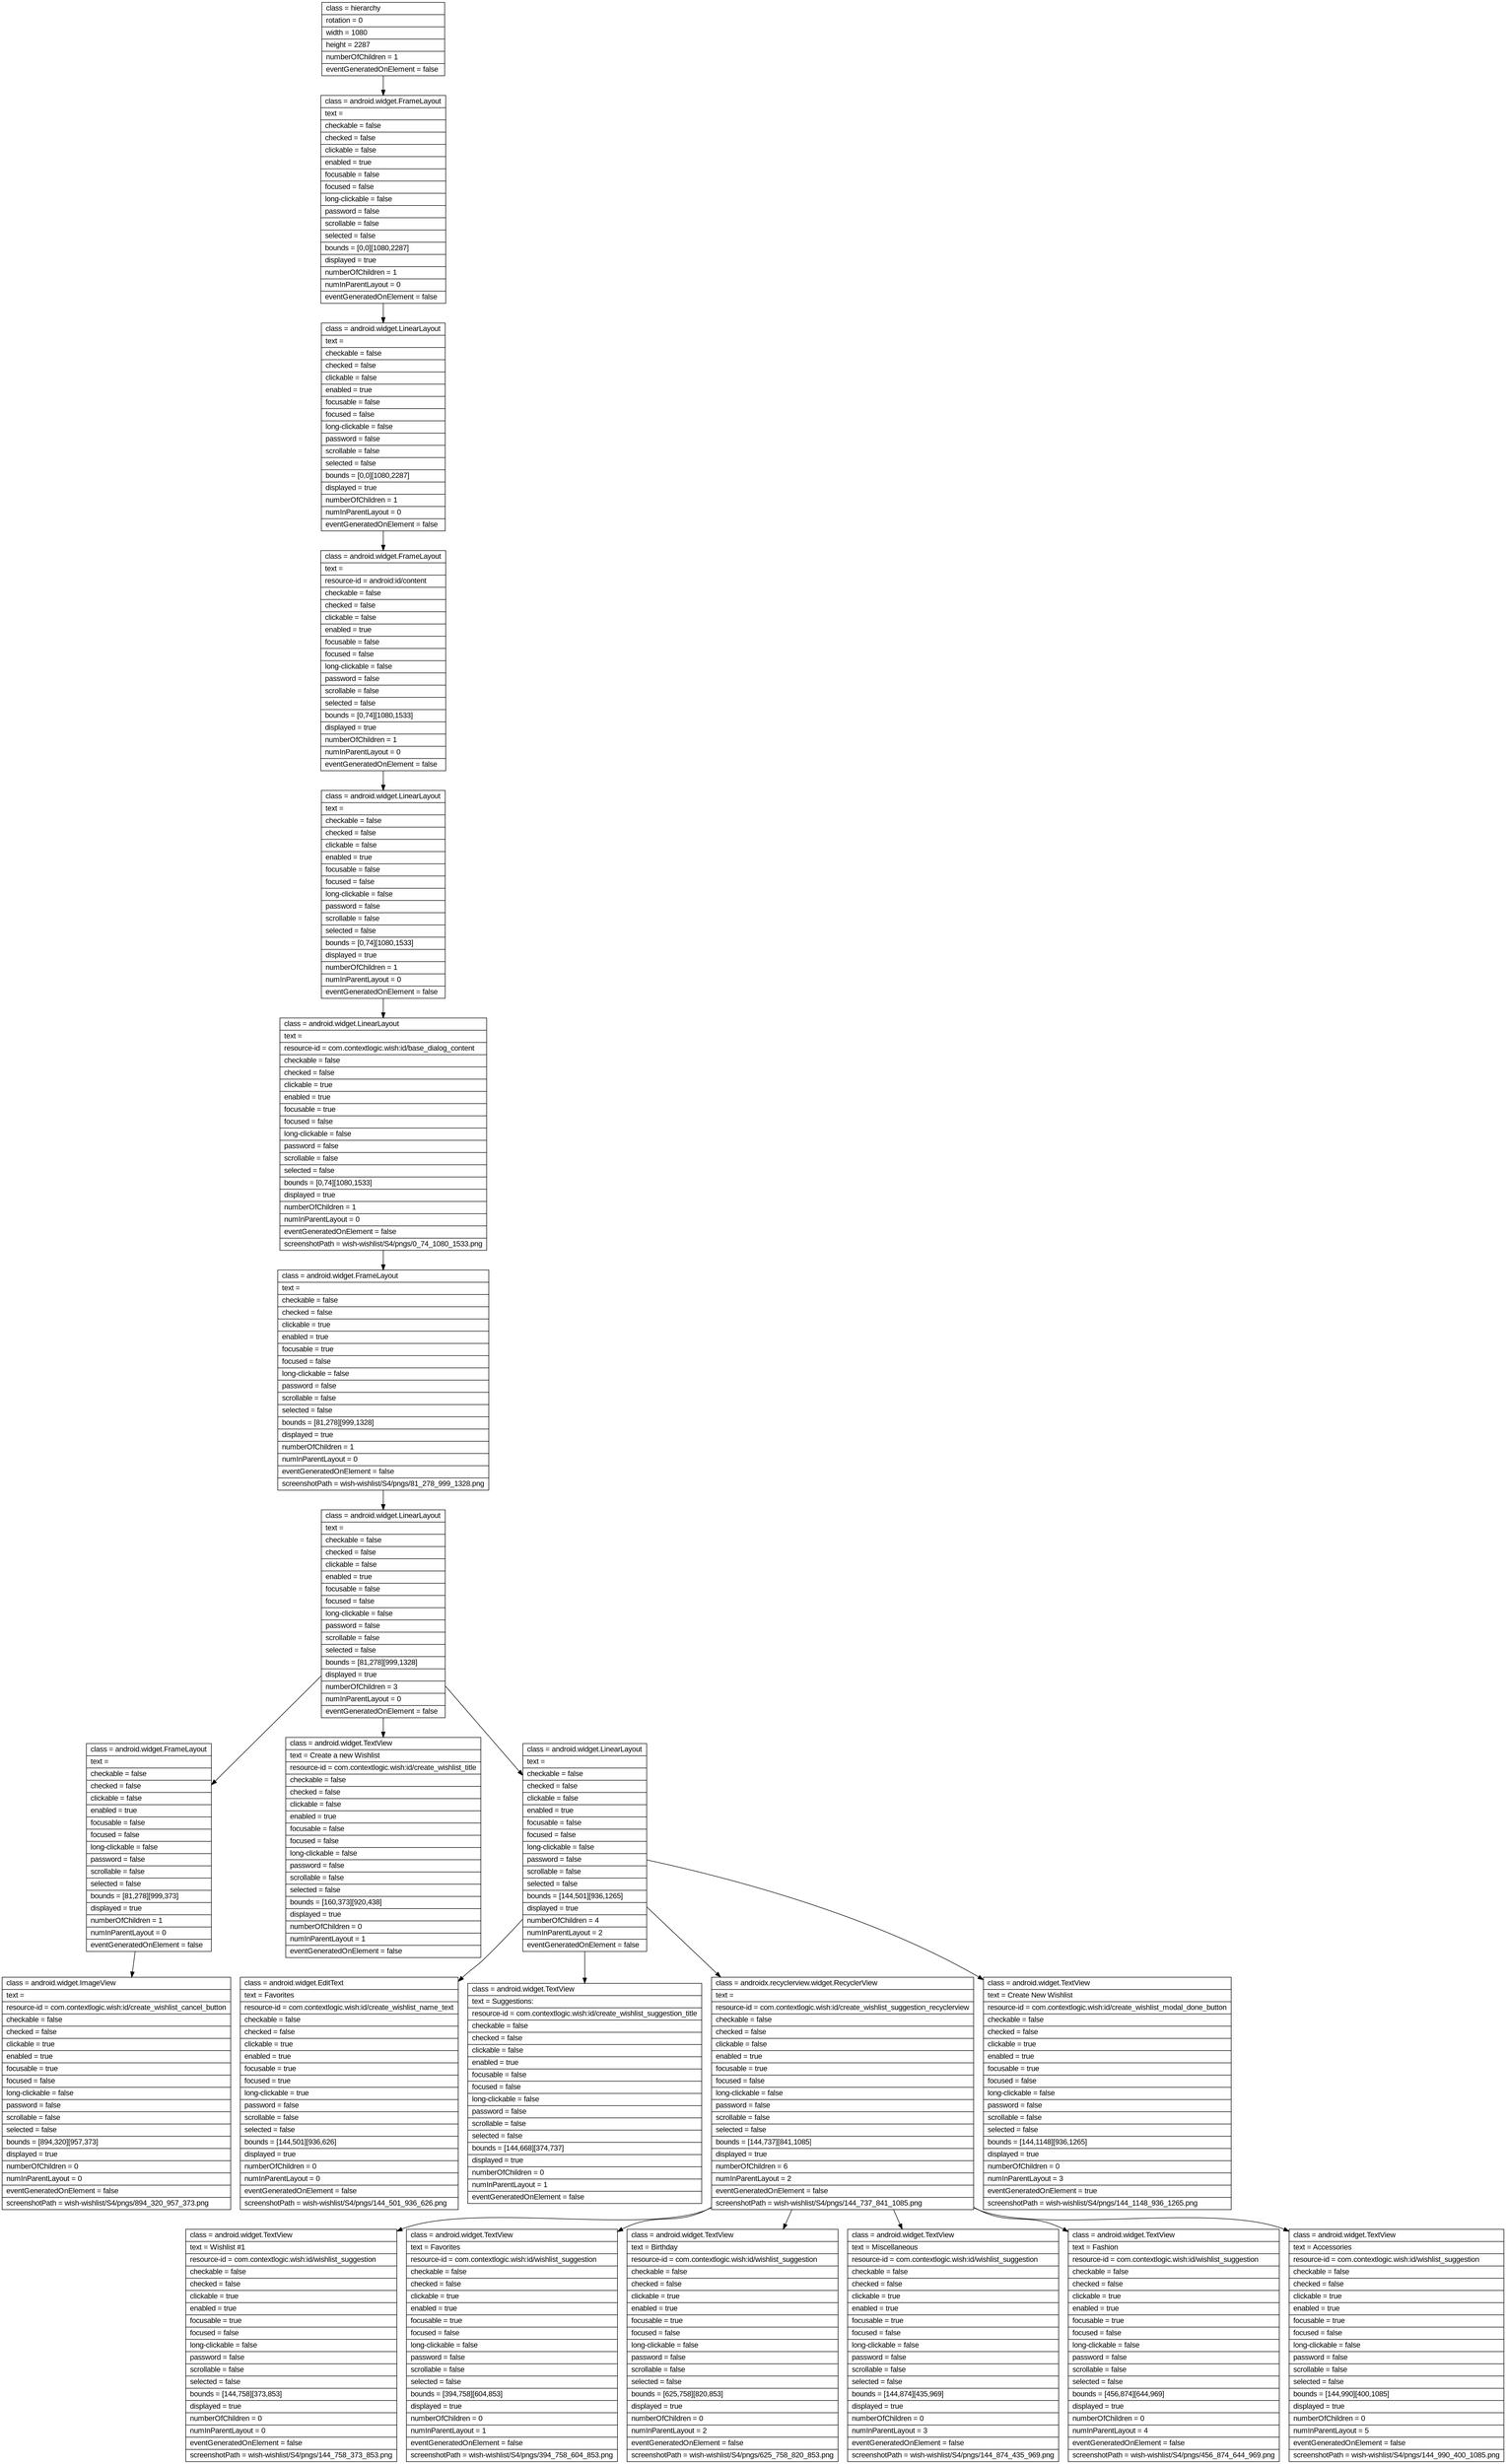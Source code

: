 digraph Layout {

	node [shape=record fontname=Arial];

	0	[label="{class = hierarchy\l|rotation = 0\l|width = 1080\l|height = 2287\l|numberOfChildren = 1\l|eventGeneratedOnElement = false \l}"]
	1	[label="{class = android.widget.FrameLayout\l|text = \l|checkable = false\l|checked = false\l|clickable = false\l|enabled = true\l|focusable = false\l|focused = false\l|long-clickable = false\l|password = false\l|scrollable = false\l|selected = false\l|bounds = [0,0][1080,2287]\l|displayed = true\l|numberOfChildren = 1\l|numInParentLayout = 0\l|eventGeneratedOnElement = false \l}"]
	2	[label="{class = android.widget.LinearLayout\l|text = \l|checkable = false\l|checked = false\l|clickable = false\l|enabled = true\l|focusable = false\l|focused = false\l|long-clickable = false\l|password = false\l|scrollable = false\l|selected = false\l|bounds = [0,0][1080,2287]\l|displayed = true\l|numberOfChildren = 1\l|numInParentLayout = 0\l|eventGeneratedOnElement = false \l}"]
	3	[label="{class = android.widget.FrameLayout\l|text = \l|resource-id = android:id/content\l|checkable = false\l|checked = false\l|clickable = false\l|enabled = true\l|focusable = false\l|focused = false\l|long-clickable = false\l|password = false\l|scrollable = false\l|selected = false\l|bounds = [0,74][1080,1533]\l|displayed = true\l|numberOfChildren = 1\l|numInParentLayout = 0\l|eventGeneratedOnElement = false \l}"]
	4	[label="{class = android.widget.LinearLayout\l|text = \l|checkable = false\l|checked = false\l|clickable = false\l|enabled = true\l|focusable = false\l|focused = false\l|long-clickable = false\l|password = false\l|scrollable = false\l|selected = false\l|bounds = [0,74][1080,1533]\l|displayed = true\l|numberOfChildren = 1\l|numInParentLayout = 0\l|eventGeneratedOnElement = false \l}"]
	5	[label="{class = android.widget.LinearLayout\l|text = \l|resource-id = com.contextlogic.wish:id/base_dialog_content\l|checkable = false\l|checked = false\l|clickable = true\l|enabled = true\l|focusable = true\l|focused = false\l|long-clickable = false\l|password = false\l|scrollable = false\l|selected = false\l|bounds = [0,74][1080,1533]\l|displayed = true\l|numberOfChildren = 1\l|numInParentLayout = 0\l|eventGeneratedOnElement = false \l|screenshotPath = wish-wishlist/S4/pngs/0_74_1080_1533.png\l}"]
	6	[label="{class = android.widget.FrameLayout\l|text = \l|checkable = false\l|checked = false\l|clickable = true\l|enabled = true\l|focusable = true\l|focused = false\l|long-clickable = false\l|password = false\l|scrollable = false\l|selected = false\l|bounds = [81,278][999,1328]\l|displayed = true\l|numberOfChildren = 1\l|numInParentLayout = 0\l|eventGeneratedOnElement = false \l|screenshotPath = wish-wishlist/S4/pngs/81_278_999_1328.png\l}"]
	7	[label="{class = android.widget.LinearLayout\l|text = \l|checkable = false\l|checked = false\l|clickable = false\l|enabled = true\l|focusable = false\l|focused = false\l|long-clickable = false\l|password = false\l|scrollable = false\l|selected = false\l|bounds = [81,278][999,1328]\l|displayed = true\l|numberOfChildren = 3\l|numInParentLayout = 0\l|eventGeneratedOnElement = false \l}"]
	8	[label="{class = android.widget.FrameLayout\l|text = \l|checkable = false\l|checked = false\l|clickable = false\l|enabled = true\l|focusable = false\l|focused = false\l|long-clickable = false\l|password = false\l|scrollable = false\l|selected = false\l|bounds = [81,278][999,373]\l|displayed = true\l|numberOfChildren = 1\l|numInParentLayout = 0\l|eventGeneratedOnElement = false \l}"]
	9	[label="{class = android.widget.TextView\l|text = Create a new Wishlist\l|resource-id = com.contextlogic.wish:id/create_wishlist_title\l|checkable = false\l|checked = false\l|clickable = false\l|enabled = true\l|focusable = false\l|focused = false\l|long-clickable = false\l|password = false\l|scrollable = false\l|selected = false\l|bounds = [160,373][920,438]\l|displayed = true\l|numberOfChildren = 0\l|numInParentLayout = 1\l|eventGeneratedOnElement = false \l}"]
	10	[label="{class = android.widget.LinearLayout\l|text = \l|checkable = false\l|checked = false\l|clickable = false\l|enabled = true\l|focusable = false\l|focused = false\l|long-clickable = false\l|password = false\l|scrollable = false\l|selected = false\l|bounds = [144,501][936,1265]\l|displayed = true\l|numberOfChildren = 4\l|numInParentLayout = 2\l|eventGeneratedOnElement = false \l}"]
	11	[label="{class = android.widget.ImageView\l|text = \l|resource-id = com.contextlogic.wish:id/create_wishlist_cancel_button\l|checkable = false\l|checked = false\l|clickable = true\l|enabled = true\l|focusable = true\l|focused = false\l|long-clickable = false\l|password = false\l|scrollable = false\l|selected = false\l|bounds = [894,320][957,373]\l|displayed = true\l|numberOfChildren = 0\l|numInParentLayout = 0\l|eventGeneratedOnElement = false \l|screenshotPath = wish-wishlist/S4/pngs/894_320_957_373.png\l}"]
	12	[label="{class = android.widget.EditText\l|text = Favorites\l|resource-id = com.contextlogic.wish:id/create_wishlist_name_text\l|checkable = false\l|checked = false\l|clickable = true\l|enabled = true\l|focusable = true\l|focused = true\l|long-clickable = true\l|password = false\l|scrollable = false\l|selected = false\l|bounds = [144,501][936,626]\l|displayed = true\l|numberOfChildren = 0\l|numInParentLayout = 0\l|eventGeneratedOnElement = false \l|screenshotPath = wish-wishlist/S4/pngs/144_501_936_626.png\l}"]
	13	[label="{class = android.widget.TextView\l|text = Suggestions:\l|resource-id = com.contextlogic.wish:id/create_wishlist_suggestion_title\l|checkable = false\l|checked = false\l|clickable = false\l|enabled = true\l|focusable = false\l|focused = false\l|long-clickable = false\l|password = false\l|scrollable = false\l|selected = false\l|bounds = [144,668][374,737]\l|displayed = true\l|numberOfChildren = 0\l|numInParentLayout = 1\l|eventGeneratedOnElement = false \l}"]
	14	[label="{class = androidx.recyclerview.widget.RecyclerView\l|text = \l|resource-id = com.contextlogic.wish:id/create_wishlist_suggestion_recyclerview\l|checkable = false\l|checked = false\l|clickable = false\l|enabled = true\l|focusable = true\l|focused = false\l|long-clickable = false\l|password = false\l|scrollable = false\l|selected = false\l|bounds = [144,737][841,1085]\l|displayed = true\l|numberOfChildren = 6\l|numInParentLayout = 2\l|eventGeneratedOnElement = false \l|screenshotPath = wish-wishlist/S4/pngs/144_737_841_1085.png\l}"]
	15	[label="{class = android.widget.TextView\l|text = Create New Wishlist\l|resource-id = com.contextlogic.wish:id/create_wishlist_modal_done_button\l|checkable = false\l|checked = false\l|clickable = true\l|enabled = true\l|focusable = true\l|focused = false\l|long-clickable = false\l|password = false\l|scrollable = false\l|selected = false\l|bounds = [144,1148][936,1265]\l|displayed = true\l|numberOfChildren = 0\l|numInParentLayout = 3\l|eventGeneratedOnElement = true \l|screenshotPath = wish-wishlist/S4/pngs/144_1148_936_1265.png\l}"]
	16	[label="{class = android.widget.TextView\l|text = Wishlist #1\l|resource-id = com.contextlogic.wish:id/wishlist_suggestion\l|checkable = false\l|checked = false\l|clickable = true\l|enabled = true\l|focusable = true\l|focused = false\l|long-clickable = false\l|password = false\l|scrollable = false\l|selected = false\l|bounds = [144,758][373,853]\l|displayed = true\l|numberOfChildren = 0\l|numInParentLayout = 0\l|eventGeneratedOnElement = false \l|screenshotPath = wish-wishlist/S4/pngs/144_758_373_853.png\l}"]
	17	[label="{class = android.widget.TextView\l|text = Favorites\l|resource-id = com.contextlogic.wish:id/wishlist_suggestion\l|checkable = false\l|checked = false\l|clickable = true\l|enabled = true\l|focusable = true\l|focused = false\l|long-clickable = false\l|password = false\l|scrollable = false\l|selected = false\l|bounds = [394,758][604,853]\l|displayed = true\l|numberOfChildren = 0\l|numInParentLayout = 1\l|eventGeneratedOnElement = false \l|screenshotPath = wish-wishlist/S4/pngs/394_758_604_853.png\l}"]
	18	[label="{class = android.widget.TextView\l|text = Birthday\l|resource-id = com.contextlogic.wish:id/wishlist_suggestion\l|checkable = false\l|checked = false\l|clickable = true\l|enabled = true\l|focusable = true\l|focused = false\l|long-clickable = false\l|password = false\l|scrollable = false\l|selected = false\l|bounds = [625,758][820,853]\l|displayed = true\l|numberOfChildren = 0\l|numInParentLayout = 2\l|eventGeneratedOnElement = false \l|screenshotPath = wish-wishlist/S4/pngs/625_758_820_853.png\l}"]
	19	[label="{class = android.widget.TextView\l|text = Miscellaneous\l|resource-id = com.contextlogic.wish:id/wishlist_suggestion\l|checkable = false\l|checked = false\l|clickable = true\l|enabled = true\l|focusable = true\l|focused = false\l|long-clickable = false\l|password = false\l|scrollable = false\l|selected = false\l|bounds = [144,874][435,969]\l|displayed = true\l|numberOfChildren = 0\l|numInParentLayout = 3\l|eventGeneratedOnElement = false \l|screenshotPath = wish-wishlist/S4/pngs/144_874_435_969.png\l}"]
	20	[label="{class = android.widget.TextView\l|text = Fashion\l|resource-id = com.contextlogic.wish:id/wishlist_suggestion\l|checkable = false\l|checked = false\l|clickable = true\l|enabled = true\l|focusable = true\l|focused = false\l|long-clickable = false\l|password = false\l|scrollable = false\l|selected = false\l|bounds = [456,874][644,969]\l|displayed = true\l|numberOfChildren = 0\l|numInParentLayout = 4\l|eventGeneratedOnElement = false \l|screenshotPath = wish-wishlist/S4/pngs/456_874_644_969.png\l}"]
	21	[label="{class = android.widget.TextView\l|text = Accessories\l|resource-id = com.contextlogic.wish:id/wishlist_suggestion\l|checkable = false\l|checked = false\l|clickable = true\l|enabled = true\l|focusable = true\l|focused = false\l|long-clickable = false\l|password = false\l|scrollable = false\l|selected = false\l|bounds = [144,990][400,1085]\l|displayed = true\l|numberOfChildren = 0\l|numInParentLayout = 5\l|eventGeneratedOnElement = false \l|screenshotPath = wish-wishlist/S4/pngs/144_990_400_1085.png\l}"]


	0 -> 1
	1 -> 2
	2 -> 3
	3 -> 4
	4 -> 5
	5 -> 6
	6 -> 7
	7 -> 8
	7 -> 9
	7 -> 10
	8 -> 11
	10 -> 12
	10 -> 13
	10 -> 14
	10 -> 15
	14 -> 16
	14 -> 17
	14 -> 18
	14 -> 19
	14 -> 20
	14 -> 21


}